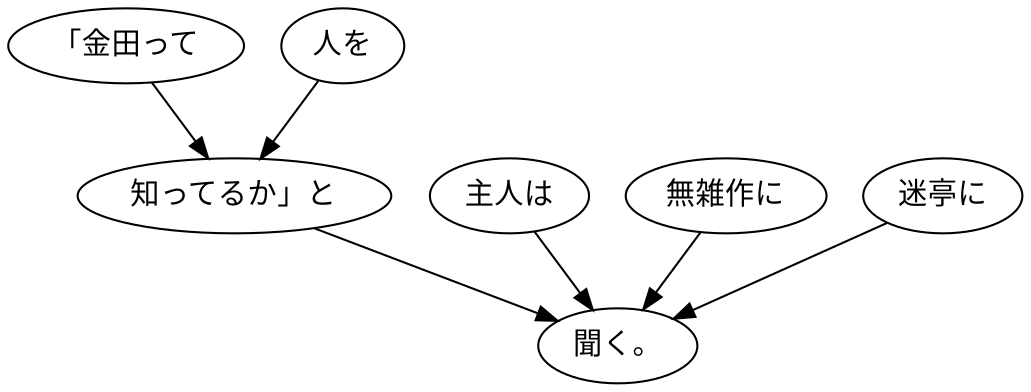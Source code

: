 digraph graph1605 {
	node0 [label="「金田って"];
	node1 [label="人を"];
	node2 [label="知ってるか」と"];
	node3 [label="主人は"];
	node4 [label="無雑作に"];
	node5 [label="迷亭に"];
	node6 [label="聞く。"];
	node0 -> node2;
	node1 -> node2;
	node2 -> node6;
	node3 -> node6;
	node4 -> node6;
	node5 -> node6;
}
